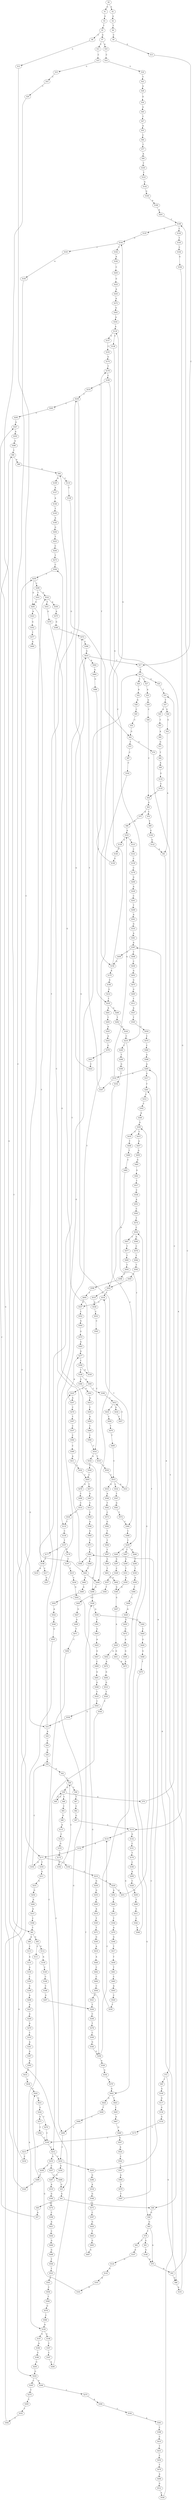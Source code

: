 strict digraph  {
	S0 -> S1 [ label = G ];
	S0 -> S2 [ label = A ];
	S1 -> S3 [ label = G ];
	S2 -> S4 [ label = G ];
	S3 -> S5 [ label = T ];
	S4 -> S6 [ label = T ];
	S5 -> S7 [ label = G ];
	S5 -> S8 [ label = C ];
	S6 -> S9 [ label = C ];
	S7 -> S10 [ label = A ];
	S7 -> S11 [ label = C ];
	S8 -> S12 [ label = G ];
	S9 -> S13 [ label = G ];
	S10 -> S14 [ label = C ];
	S11 -> S15 [ label = C ];
	S12 -> S16 [ label = C ];
	S13 -> S17 [ label = C ];
	S14 -> S18 [ label = G ];
	S15 -> S19 [ label = G ];
	S16 -> S20 [ label = A ];
	S16 -> S21 [ label = G ];
	S17 -> S21 [ label = G ];
	S18 -> S22 [ label = T ];
	S19 -> S23 [ label = C ];
	S20 -> S24 [ label = C ];
	S21 -> S25 [ label = G ];
	S21 -> S26 [ label = C ];
	S21 -> S27 [ label = T ];
	S22 -> S28 [ label = G ];
	S23 -> S29 [ label = C ];
	S24 -> S30 [ label = G ];
	S25 -> S31 [ label = C ];
	S26 -> S32 [ label = A ];
	S27 -> S33 [ label = A ];
	S28 -> S34 [ label = G ];
	S29 -> S35 [ label = G ];
	S30 -> S36 [ label = C ];
	S31 -> S37 [ label = T ];
	S32 -> S38 [ label = G ];
	S33 -> S39 [ label = G ];
	S34 -> S40 [ label = G ];
	S35 -> S41 [ label = G ];
	S36 -> S42 [ label = G ];
	S37 -> S43 [ label = A ];
	S37 -> S44 [ label = G ];
	S38 -> S45 [ label = C ];
	S39 -> S46 [ label = C ];
	S40 -> S47 [ label = T ];
	S41 -> S48 [ label = T ];
	S41 -> S49 [ label = A ];
	S42 -> S50 [ label = C ];
	S43 -> S51 [ label = T ];
	S44 -> S52 [ label = G ];
	S45 -> S53 [ label = C ];
	S46 -> S54 [ label = C ];
	S47 -> S55 [ label = A ];
	S48 -> S56 [ label = G ];
	S49 -> S57 [ label = A ];
	S50 -> S58 [ label = C ];
	S50 -> S59 [ label = G ];
	S51 -> S60 [ label = A ];
	S52 -> S61 [ label = A ];
	S53 -> S62 [ label = G ];
	S54 -> S63 [ label = G ];
	S55 -> S64 [ label = C ];
	S56 -> S65 [ label = G ];
	S57 -> S66 [ label = C ];
	S58 -> S67 [ label = T ];
	S59 -> S68 [ label = T ];
	S59 -> S69 [ label = C ];
	S59 -> S70 [ label = G ];
	S60 -> S71 [ label = G ];
	S61 -> S72 [ label = A ];
	S62 -> S73 [ label = T ];
	S62 -> S74 [ label = G ];
	S63 -> S75 [ label = A ];
	S63 -> S76 [ label = C ];
	S64 -> S77 [ label = T ];
	S65 -> S78 [ label = T ];
	S65 -> S79 [ label = A ];
	S66 -> S80 [ label = A ];
	S66 -> S81 [ label = T ];
	S67 -> S82 [ label = C ];
	S68 -> S83 [ label = C ];
	S69 -> S59 [ label = G ];
	S70 -> S31 [ label = C ];
	S71 -> S84 [ label = T ];
	S72 -> S85 [ label = T ];
	S72 -> S86 [ label = G ];
	S73 -> S87 [ label = C ];
	S74 -> S48 [ label = T ];
	S75 -> S88 [ label = A ];
	S76 -> S89 [ label = T ];
	S77 -> S90 [ label = A ];
	S78 -> S91 [ label = G ];
	S78 -> S92 [ label = T ];
	S79 -> S93 [ label = A ];
	S80 -> S94 [ label = G ];
	S81 -> S95 [ label = G ];
	S81 -> S96 [ label = A ];
	S82 -> S97 [ label = G ];
	S83 -> S98 [ label = G ];
	S84 -> S99 [ label = A ];
	S85 -> S100 [ label = G ];
	S86 -> S101 [ label = A ];
	S87 -> S102 [ label = C ];
	S88 -> S103 [ label = A ];
	S89 -> S104 [ label = G ];
	S90 -> S105 [ label = T ];
	S91 -> S106 [ label = G ];
	S92 -> S107 [ label = A ];
	S93 -> S108 [ label = C ];
	S93 -> S86 [ label = G ];
	S94 -> S109 [ label = G ];
	S94 -> S110 [ label = C ];
	S95 -> S111 [ label = C ];
	S95 -> S112 [ label = G ];
	S96 -> S113 [ label = C ];
	S97 -> S114 [ label = G ];
	S98 -> S115 [ label = A ];
	S99 -> S116 [ label = G ];
	S100 -> S117 [ label = G ];
	S101 -> S118 [ label = A ];
	S102 -> S119 [ label = T ];
	S103 -> S120 [ label = G ];
	S103 -> S121 [ label = C ];
	S104 -> S122 [ label = G ];
	S105 -> S123 [ label = T ];
	S106 -> S79 [ label = A ];
	S107 -> S124 [ label = G ];
	S108 -> S125 [ label = G ];
	S108 -> S126 [ label = C ];
	S109 -> S127 [ label = A ];
	S110 -> S128 [ label = C ];
	S111 -> S129 [ label = A ];
	S112 -> S130 [ label = A ];
	S113 -> S131 [ label = A ];
	S114 -> S132 [ label = G ];
	S114 -> S133 [ label = C ];
	S115 -> S134 [ label = C ];
	S116 -> S135 [ label = C ];
	S117 -> S136 [ label = G ];
	S118 -> S137 [ label = G ];
	S118 -> S138 [ label = C ];
	S119 -> S139 [ label = C ];
	S120 -> S140 [ label = T ];
	S121 -> S141 [ label = C ];
	S122 -> S61 [ label = A ];
	S123 -> S142 [ label = G ];
	S124 -> S143 [ label = A ];
	S125 -> S144 [ label = G ];
	S126 -> S145 [ label = T ];
	S127 -> S146 [ label = A ];
	S128 -> S62 [ label = G ];
	S129 -> S147 [ label = G ];
	S129 -> S148 [ label = A ];
	S130 -> S149 [ label = C ];
	S131 -> S150 [ label = A ];
	S132 -> S151 [ label = C ];
	S133 -> S152 [ label = A ];
	S134 -> S153 [ label = G ];
	S135 -> S54 [ label = C ];
	S136 -> S154 [ label = G ];
	S137 -> S155 [ label = T ];
	S138 -> S156 [ label = G ];
	S139 -> S157 [ label = T ];
	S140 -> S158 [ label = G ];
	S141 -> S159 [ label = C ];
	S142 -> S160 [ label = G ];
	S143 -> S161 [ label = A ];
	S144 -> S162 [ label = T ];
	S144 -> S163 [ label = C ];
	S145 -> S164 [ label = C ];
	S146 -> S165 [ label = T ];
	S147 -> S166 [ label = A ];
	S148 -> S167 [ label = C ];
	S149 -> S168 [ label = C ];
	S150 -> S169 [ label = C ];
	S151 -> S170 [ label = T ];
	S152 -> S171 [ label = C ];
	S153 -> S172 [ label = C ];
	S154 -> S173 [ label = T ];
	S155 -> S174 [ label = G ];
	S156 -> S175 [ label = A ];
	S156 -> S144 [ label = G ];
	S157 -> S176 [ label = T ];
	S157 -> S177 [ label = G ];
	S158 -> S178 [ label = T ];
	S159 -> S179 [ label = C ];
	S160 -> S180 [ label = A ];
	S161 -> S181 [ label = G ];
	S162 -> S182 [ label = A ];
	S163 -> S183 [ label = A ];
	S164 -> S184 [ label = G ];
	S165 -> S185 [ label = A ];
	S166 -> S186 [ label = C ];
	S167 -> S187 [ label = C ];
	S168 -> S188 [ label = C ];
	S169 -> S189 [ label = G ];
	S170 -> S190 [ label = C ];
	S171 -> S191 [ label = G ];
	S171 -> S192 [ label = C ];
	S171 -> S193 [ label = T ];
	S172 -> S194 [ label = G ];
	S173 -> S195 [ label = C ];
	S174 -> S178 [ label = T ];
	S175 -> S196 [ label = G ];
	S176 -> S197 [ label = C ];
	S177 -> S198 [ label = T ];
	S178 -> S199 [ label = C ];
	S179 -> S200 [ label = G ];
	S180 -> S201 [ label = A ];
	S181 -> S202 [ label = G ];
	S182 -> S203 [ label = C ];
	S183 -> S171 [ label = C ];
	S184 -> S114 [ label = G ];
	S185 -> S204 [ label = G ];
	S186 -> S205 [ label = G ];
	S187 -> S206 [ label = A ];
	S188 -> S207 [ label = G ];
	S189 -> S208 [ label = A ];
	S190 -> S209 [ label = A ];
	S191 -> S36 [ label = C ];
	S192 -> S210 [ label = G ];
	S193 -> S211 [ label = G ];
	S194 -> S50 [ label = C ];
	S195 -> S212 [ label = C ];
	S195 -> S213 [ label = T ];
	S196 -> S214 [ label = G ];
	S197 -> S215 [ label = T ];
	S198 -> S216 [ label = A ];
	S198 -> S217 [ label = C ];
	S199 -> S218 [ label = G ];
	S199 -> S219 [ label = C ];
	S200 -> S220 [ label = A ];
	S201 -> S108 [ label = C ];
	S202 -> S221 [ label = G ];
	S203 -> S222 [ label = G ];
	S204 -> S223 [ label = T ];
	S205 -> S224 [ label = G ];
	S206 -> S225 [ label = G ];
	S207 -> S226 [ label = T ];
	S208 -> S227 [ label = A ];
	S209 -> S228 [ label = C ];
	S210 -> S229 [ label = A ];
	S210 -> S230 [ label = G ];
	S211 -> S231 [ label = G ];
	S212 -> S232 [ label = C ];
	S212 -> S233 [ label = G ];
	S213 -> S234 [ label = C ];
	S214 -> S235 [ label = T ];
	S215 -> S236 [ label = C ];
	S217 -> S237 [ label = G ];
	S218 -> S238 [ label = T ];
	S219 -> S239 [ label = T ];
	S219 -> S240 [ label = C ];
	S220 -> S241 [ label = C ];
	S221 -> S242 [ label = G ];
	S222 -> S243 [ label = A ];
	S223 -> S244 [ label = C ];
	S224 -> S245 [ label = C ];
	S224 -> S246 [ label = A ];
	S225 -> S247 [ label = A ];
	S226 -> S248 [ label = C ];
	S227 -> S249 [ label = A ];
	S228 -> S250 [ label = G ];
	S229 -> S251 [ label = G ];
	S229 -> S252 [ label = A ];
	S230 -> S253 [ label = G ];
	S231 -> S254 [ label = G ];
	S232 -> S255 [ label = G ];
	S232 -> S256 [ label = A ];
	S233 -> S257 [ label = C ];
	S233 -> S258 [ label = T ];
	S234 -> S259 [ label = T ];
	S235 -> S260 [ label = G ];
	S235 -> S261 [ label = A ];
	S236 -> S262 [ label = G ];
	S237 -> S238 [ label = T ];
	S238 -> S263 [ label = C ];
	S238 -> S264 [ label = G ];
	S239 -> S265 [ label = G ];
	S239 -> S266 [ label = A ];
	S239 -> S267 [ label = T ];
	S240 -> S268 [ label = T ];
	S241 -> S269 [ label = T ];
	S242 -> S270 [ label = T ];
	S242 -> S271 [ label = G ];
	S243 -> S272 [ label = A ];
	S244 -> S273 [ label = T ];
	S245 -> S274 [ label = T ];
	S246 -> S275 [ label = C ];
	S247 -> S276 [ label = C ];
	S247 -> S277 [ label = A ];
	S248 -> S278 [ label = T ];
	S249 -> S279 [ label = A ];
	S250 -> S280 [ label = T ];
	S251 -> S281 [ label = T ];
	S252 -> S282 [ label = T ];
	S253 -> S283 [ label = A ];
	S254 -> S284 [ label = A ];
	S255 -> S285 [ label = A ];
	S255 -> S286 [ label = G ];
	S256 -> S287 [ label = G ];
	S257 -> S288 [ label = C ];
	S258 -> S289 [ label = C ];
	S259 -> S290 [ label = C ];
	S259 -> S291 [ label = G ];
	S260 -> S292 [ label = T ];
	S261 -> S293 [ label = T ];
	S262 -> S294 [ label = G ];
	S263 -> S295 [ label = G ];
	S264 -> S296 [ label = G ];
	S265 -> S297 [ label = G ];
	S266 -> S298 [ label = C ];
	S267 -> S299 [ label = G ];
	S268 -> S300 [ label = G ];
	S269 -> S301 [ label = A ];
	S270 -> S195 [ label = C ];
	S271 -> S302 [ label = T ];
	S272 -> S303 [ label = G ];
	S273 -> S304 [ label = C ];
	S274 -> S305 [ label = C ];
	S275 -> S306 [ label = A ];
	S276 -> S307 [ label = T ];
	S277 -> S308 [ label = C ];
	S278 -> S309 [ label = C ];
	S279 -> S310 [ label = C ];
	S280 -> S311 [ label = C ];
	S281 -> S312 [ label = C ];
	S282 -> S313 [ label = G ];
	S283 -> S314 [ label = A ];
	S284 -> S315 [ label = A ];
	S285 -> S316 [ label = A ];
	S285 -> S317 [ label = G ];
	S286 -> S318 [ label = A ];
	S287 -> S319 [ label = A ];
	S288 -> S35 [ label = G ];
	S289 -> S320 [ label = G ];
	S290 -> S321 [ label = T ];
	S290 -> S322 [ label = G ];
	S291 -> S323 [ label = A ];
	S291 -> S198 [ label = T ];
	S292 -> S324 [ label = C ];
	S293 -> S325 [ label = A ];
	S294 -> S326 [ label = A ];
	S294 -> S133 [ label = C ];
	S295 -> S327 [ label = G ];
	S296 -> S328 [ label = T ];
	S297 -> S329 [ label = C ];
	S298 -> S330 [ label = T ];
	S299 -> S331 [ label = T ];
	S300 -> S332 [ label = T ];
	S301 -> S333 [ label = G ];
	S302 -> S195 [ label = C ];
	S303 -> S334 [ label = A ];
	S304 -> S259 [ label = T ];
	S305 -> S335 [ label = T ];
	S306 -> S336 [ label = C ];
	S307 -> S337 [ label = C ];
	S308 -> S338 [ label = C ];
	S308 -> S339 [ label = A ];
	S309 -> S340 [ label = G ];
	S310 -> S341 [ label = A ];
	S311 -> S342 [ label = C ];
	S312 -> S343 [ label = C ];
	S313 -> S344 [ label = T ];
	S314 -> S345 [ label = T ];
	S315 -> S346 [ label = C ];
	S316 -> S103 [ label = A ];
	S316 -> S347 [ label = G ];
	S317 -> S281 [ label = T ];
	S318 -> S348 [ label = G ];
	S319 -> S349 [ label = G ];
	S320 -> S327 [ label = G ];
	S321 -> S291 [ label = G ];
	S322 -> S350 [ label = A ];
	S322 -> S351 [ label = T ];
	S323 -> S352 [ label = G ];
	S324 -> S219 [ label = C ];
	S325 -> S353 [ label = A ];
	S326 -> S354 [ label = G ];
	S327 -> S355 [ label = A ];
	S328 -> S356 [ label = A ];
	S329 -> S357 [ label = C ];
	S330 -> S358 [ label = A ];
	S331 -> S359 [ label = A ];
	S332 -> S360 [ label = C ];
	S333 -> S361 [ label = A ];
	S334 -> S118 [ label = A ];
	S335 -> S362 [ label = C ];
	S336 -> S363 [ label = A ];
	S337 -> S364 [ label = C ];
	S338 -> S365 [ label = A ];
	S338 -> S366 [ label = G ];
	S339 -> S94 [ label = G ];
	S340 -> S294 [ label = G ];
	S341 -> S367 [ label = G ];
	S342 -> S368 [ label = A ];
	S343 -> S369 [ label = A ];
	S344 -> S370 [ label = A ];
	S345 -> S371 [ label = T ];
	S346 -> S81 [ label = T ];
	S347 -> S372 [ label = T ];
	S348 -> S373 [ label = G ];
	S349 -> S374 [ label = C ];
	S350 -> S375 [ label = A ];
	S351 -> S376 [ label = G ];
	S352 -> S377 [ label = T ];
	S353 -> S378 [ label = G ];
	S354 -> S379 [ label = A ];
	S355 -> S380 [ label = A ];
	S356 -> S381 [ label = T ];
	S356 -> S382 [ label = C ];
	S357 -> S383 [ label = T ];
	S358 -> S384 [ label = C ];
	S359 -> S385 [ label = G ];
	S360 -> S386 [ label = C ];
	S361 -> S387 [ label = A ];
	S362 -> S322 [ label = G ];
	S363 -> S388 [ label = C ];
	S364 -> S389 [ label = C ];
	S365 -> S225 [ label = G ];
	S365 -> S390 [ label = C ];
	S366 -> S391 [ label = G ];
	S367 -> S392 [ label = A ];
	S368 -> S393 [ label = G ];
	S369 -> S393 [ label = G ];
	S370 -> S394 [ label = G ];
	S371 -> S395 [ label = G ];
	S372 -> S396 [ label = C ];
	S373 -> S397 [ label = C ];
	S374 -> S398 [ label = C ];
	S375 -> S399 [ label = G ];
	S376 -> S296 [ label = G ];
	S377 -> S400 [ label = A ];
	S378 -> S401 [ label = T ];
	S379 -> S402 [ label = G ];
	S380 -> S66 [ label = C ];
	S381 -> S403 [ label = G ];
	S382 -> S404 [ label = C ];
	S383 -> S405 [ label = G ];
	S384 -> S406 [ label = C ];
	S385 -> S407 [ label = G ];
	S386 -> S239 [ label = T ];
	S387 -> S408 [ label = T ];
	S387 -> S409 [ label = C ];
	S388 -> S410 [ label = C ];
	S389 -> S411 [ label = A ];
	S390 -> S412 [ label = C ];
	S391 -> S413 [ label = A ];
	S392 -> S414 [ label = A ];
	S393 -> S415 [ label = T ];
	S393 -> S416 [ label = C ];
	S394 -> S417 [ label = T ];
	S395 -> S418 [ label = A ];
	S396 -> S419 [ label = G ];
	S397 -> S420 [ label = G ];
	S398 -> S421 [ label = A ];
	S399 -> S372 [ label = T ];
	S401 -> S422 [ label = C ];
	S402 -> S423 [ label = T ];
	S402 -> S424 [ label = G ];
	S403 -> S425 [ label = A ];
	S404 -> S426 [ label = G ];
	S405 -> S427 [ label = G ];
	S406 -> S428 [ label = A ];
	S407 -> S429 [ label = A ];
	S408 -> S430 [ label = C ];
	S409 -> S156 [ label = G ];
	S410 -> S431 [ label = T ];
	S411 -> S432 [ label = T ];
	S412 -> S433 [ label = C ];
	S412 -> S434 [ label = A ];
	S413 -> S435 [ label = C ];
	S414 -> S436 [ label = G ];
	S415 -> S437 [ label = A ];
	S416 -> S438 [ label = T ];
	S417 -> S439 [ label = T ];
	S418 -> S440 [ label = A ];
	S419 -> S17 [ label = C ];
	S419 -> S441 [ label = T ];
	S419 -> S442 [ label = A ];
	S420 -> S443 [ label = T ];
	S421 -> S444 [ label = C ];
	S422 -> S419 [ label = G ];
	S423 -> S445 [ label = C ];
	S424 -> S446 [ label = T ];
	S425 -> S447 [ label = G ];
	S426 -> S448 [ label = G ];
	S427 -> S449 [ label = G ];
	S428 -> S450 [ label = G ];
	S429 -> S451 [ label = G ];
	S429 -> S452 [ label = A ];
	S430 -> S453 [ label = G ];
	S431 -> S454 [ label = C ];
	S432 -> S455 [ label = C ];
	S433 -> S456 [ label = C ];
	S434 -> S457 [ label = C ];
	S435 -> S458 [ label = G ];
	S436 -> S202 [ label = G ];
	S437 -> S459 [ label = G ];
	S438 -> S460 [ label = T ];
	S439 -> S461 [ label = T ];
	S440 -> S462 [ label = C ];
	S441 -> S463 [ label = A ];
	S441 -> S264 [ label = G ];
	S442 -> S464 [ label = G ];
	S443 -> S465 [ label = G ];
	S444 -> S466 [ label = G ];
	S445 -> S467 [ label = A ];
	S446 -> S468 [ label = C ];
	S447 -> S469 [ label = C ];
	S448 -> S470 [ label = T ];
	S449 -> S471 [ label = T ];
	S450 -> S472 [ label = G ];
	S451 -> S473 [ label = A ];
	S452 -> S474 [ label = A ];
	S453 -> S475 [ label = G ];
	S454 -> S476 [ label = T ];
	S455 -> S477 [ label = T ];
	S455 -> S478 [ label = G ];
	S456 -> S479 [ label = T ];
	S457 -> S412 [ label = C ];
	S458 -> S480 [ label = C ];
	S459 -> S481 [ label = G ];
	S460 -> S482 [ label = C ];
	S461 -> S483 [ label = C ];
	S462 -> S484 [ label = C ];
	S463 -> S485 [ label = A ];
	S464 -> S486 [ label = G ];
	S465 -> S487 [ label = G ];
	S466 -> S488 [ label = G ];
	S467 -> S489 [ label = G ];
	S468 -> S490 [ label = C ];
	S469 -> S491 [ label = G ];
	S470 -> S56 [ label = G ];
	S471 -> S492 [ label = C ];
	S472 -> S493 [ label = A ];
	S473 -> S402 [ label = G ];
	S474 -> S494 [ label = G ];
	S475 -> S495 [ label = G ];
	S476 -> S496 [ label = A ];
	S477 -> S497 [ label = G ];
	S478 -> S498 [ label = T ];
	S479 -> S499 [ label = T ];
	S480 -> S500 [ label = C ];
	S481 -> S501 [ label = G ];
	S482 -> S502 [ label = A ];
	S483 -> S503 [ label = A ];
	S484 -> S504 [ label = C ];
	S485 -> S505 [ label = G ];
	S486 -> S235 [ label = T ];
	S487 -> S328 [ label = T ];
	S488 -> S506 [ label = T ];
	S489 -> S507 [ label = G ];
	S490 -> S232 [ label = C ];
	S491 -> S508 [ label = G ];
	S492 -> S212 [ label = C ];
	S493 -> S509 [ label = G ];
	S494 -> S510 [ label = G ];
	S495 -> S511 [ label = T ];
	S496 -> S512 [ label = G ];
	S497 -> S513 [ label = C ];
	S498 -> S514 [ label = C ];
	S499 -> S515 [ label = C ];
	S500 -> S516 [ label = C ];
	S501 -> S517 [ label = T ];
	S502 -> S518 [ label = T ];
	S502 -> S519 [ label = C ];
	S503 -> S520 [ label = C ];
	S504 -> S521 [ label = G ];
	S505 -> S522 [ label = A ];
	S506 -> S523 [ label = T ];
	S507 -> S524 [ label = A ];
	S508 -> S525 [ label = T ];
	S509 -> S473 [ label = A ];
	S510 -> S526 [ label = T ];
	S511 -> S527 [ label = A ];
	S512 -> S528 [ label = A ];
	S513 -> S529 [ label = C ];
	S514 -> S530 [ label = C ];
	S515 -> S531 [ label = A ];
	S515 -> S532 [ label = C ];
	S515 -> S533 [ label = G ];
	S516 -> S534 [ label = A ];
	S516 -> S535 [ label = T ];
	S517 -> S536 [ label = C ];
	S518 -> S537 [ label = C ];
	S519 -> S538 [ label = G ];
	S520 -> S539 [ label = T ];
	S521 -> S226 [ label = T ];
	S522 -> S540 [ label = C ];
	S523 -> S541 [ label = A ];
	S524 -> S542 [ label = C ];
	S525 -> S543 [ label = C ];
	S526 -> S544 [ label = C ];
	S527 -> S545 [ label = T ];
	S528 -> S387 [ label = A ];
	S529 -> S546 [ label = A ];
	S530 -> S119 [ label = T ];
	S531 -> S518 [ label = T ];
	S532 -> S547 [ label = T ];
	S533 -> S548 [ label = A ];
	S534 -> S549 [ label = T ];
	S535 -> S550 [ label = T ];
	S536 -> S551 [ label = A ];
	S537 -> S552 [ label = C ];
	S538 -> S553 [ label = C ];
	S539 -> S554 [ label = C ];
	S540 -> S555 [ label = G ];
	S541 -> S556 [ label = C ];
	S542 -> S557 [ label = C ];
	S543 -> S558 [ label = G ];
	S544 -> S490 [ label = C ];
	S545 -> S559 [ label = C ];
	S546 -> S560 [ label = G ];
	S547 -> S561 [ label = G ];
	S548 -> S562 [ label = T ];
	S549 -> S455 [ label = C ];
	S550 -> S515 [ label = C ];
	S551 -> S563 [ label = C ];
	S552 -> S564 [ label = A ];
	S553 -> S565 [ label = C ];
	S554 -> S566 [ label = G ];
	S554 -> S567 [ label = C ];
	S555 -> S224 [ label = G ];
	S556 -> S568 [ label = T ];
	S557 -> S569 [ label = A ];
	S558 -> S16 [ label = C ];
	S559 -> S570 [ label = C ];
	S560 -> S571 [ label = T ];
	S561 -> S572 [ label = T ];
	S562 -> S573 [ label = C ];
	S563 -> S574 [ label = T ];
	S564 -> S575 [ label = G ];
	S565 -> S516 [ label = C ];
	S566 -> S576 [ label = C ];
	S567 -> S577 [ label = T ];
	S568 -> S578 [ label = G ];
	S569 -> S579 [ label = G ];
	S570 -> S580 [ label = C ];
	S571 -> S581 [ label = C ];
	S572 -> S360 [ label = C ];
	S573 -> S582 [ label = G ];
	S574 -> S554 [ label = C ];
	S575 -> S583 [ label = A ];
	S576 -> S584 [ label = T ];
	S577 -> S585 [ label = T ];
	S578 -> S586 [ label = C ];
	S579 -> S587 [ label = T ];
	S580 -> S588 [ label = G ];
	S581 -> S589 [ label = G ];
	S581 -> S590 [ label = T ];
	S582 -> S591 [ label = T ];
	S583 -> S277 [ label = A ];
	S584 -> S592 [ label = T ];
	S585 -> S593 [ label = T ];
	S586 -> S129 [ label = A ];
	S587 -> S581 [ label = C ];
	S588 -> S285 [ label = A ];
	S589 -> S441 [ label = T ];
	S590 -> S304 [ label = C ];
	S591 -> S594 [ label = T ];
	S592 -> S595 [ label = C ];
	S593 -> S596 [ label = C ];
	S594 -> S597 [ label = T ];
	S595 -> S502 [ label = A ];
	S596 -> S598 [ label = A ];
	S597 -> S599 [ label = G ];
	S598 -> S600 [ label = T ];
	S599 -> S601 [ label = T ];
	S600 -> S537 [ label = C ];
	S601 -> S602 [ label = A ];
	S602 -> S385 [ label = G ];
}
